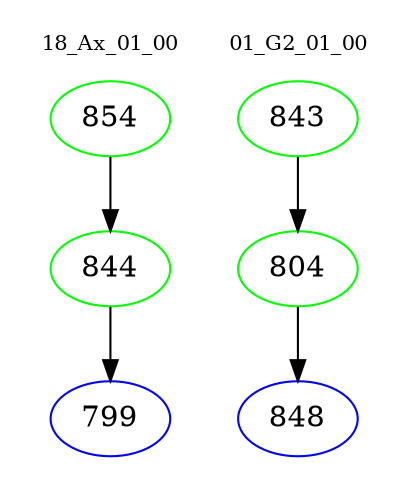 digraph{
subgraph cluster_0 {
color = white
label = "18_Ax_01_00";
fontsize=10;
T0_854 [label="854", color="green"]
T0_854 -> T0_844 [color="black"]
T0_844 [label="844", color="green"]
T0_844 -> T0_799 [color="black"]
T0_799 [label="799", color="blue"]
}
subgraph cluster_1 {
color = white
label = "01_G2_01_00";
fontsize=10;
T1_843 [label="843", color="green"]
T1_843 -> T1_804 [color="black"]
T1_804 [label="804", color="green"]
T1_804 -> T1_848 [color="black"]
T1_848 [label="848", color="blue"]
}
}
